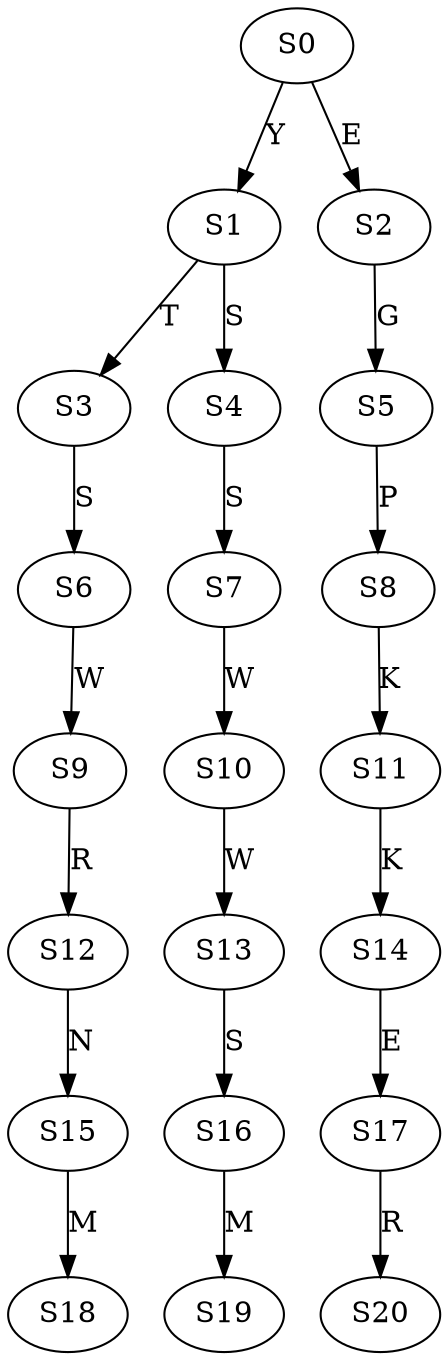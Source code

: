 strict digraph  {
	S0 -> S1 [ label = Y ];
	S0 -> S2 [ label = E ];
	S1 -> S3 [ label = T ];
	S1 -> S4 [ label = S ];
	S2 -> S5 [ label = G ];
	S3 -> S6 [ label = S ];
	S4 -> S7 [ label = S ];
	S5 -> S8 [ label = P ];
	S6 -> S9 [ label = W ];
	S7 -> S10 [ label = W ];
	S8 -> S11 [ label = K ];
	S9 -> S12 [ label = R ];
	S10 -> S13 [ label = W ];
	S11 -> S14 [ label = K ];
	S12 -> S15 [ label = N ];
	S13 -> S16 [ label = S ];
	S14 -> S17 [ label = E ];
	S15 -> S18 [ label = M ];
	S16 -> S19 [ label = M ];
	S17 -> S20 [ label = R ];
}
